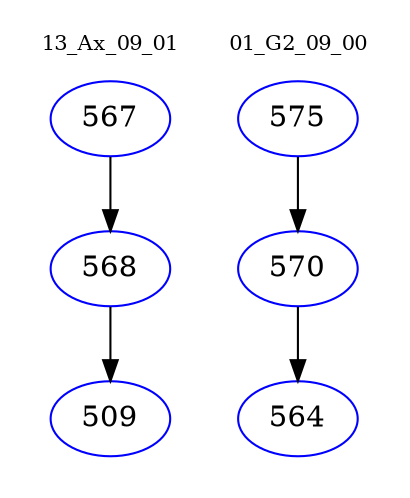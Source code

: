 digraph{
subgraph cluster_0 {
color = white
label = "13_Ax_09_01";
fontsize=10;
T0_567 [label="567", color="blue"]
T0_567 -> T0_568 [color="black"]
T0_568 [label="568", color="blue"]
T0_568 -> T0_509 [color="black"]
T0_509 [label="509", color="blue"]
}
subgraph cluster_1 {
color = white
label = "01_G2_09_00";
fontsize=10;
T1_575 [label="575", color="blue"]
T1_575 -> T1_570 [color="black"]
T1_570 [label="570", color="blue"]
T1_570 -> T1_564 [color="black"]
T1_564 [label="564", color="blue"]
}
}
